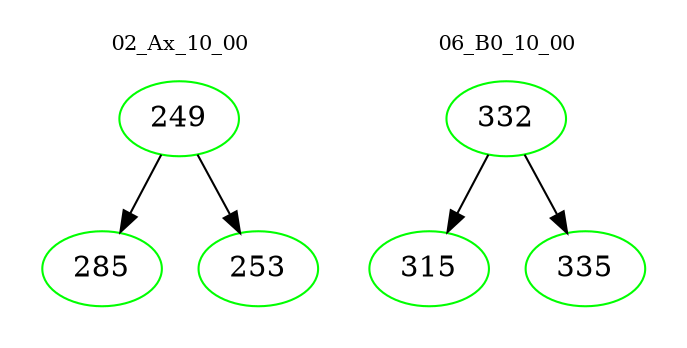 digraph{
subgraph cluster_0 {
color = white
label = "02_Ax_10_00";
fontsize=10;
T0_249 [label="249", color="green"]
T0_249 -> T0_285 [color="black"]
T0_285 [label="285", color="green"]
T0_249 -> T0_253 [color="black"]
T0_253 [label="253", color="green"]
}
subgraph cluster_1 {
color = white
label = "06_B0_10_00";
fontsize=10;
T1_332 [label="332", color="green"]
T1_332 -> T1_315 [color="black"]
T1_315 [label="315", color="green"]
T1_332 -> T1_335 [color="black"]
T1_335 [label="335", color="green"]
}
}
